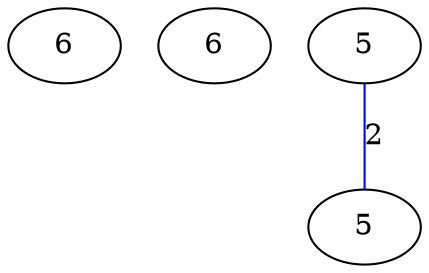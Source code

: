 graph G {
	0 [label="6"];
	1 [label="6"];
	2 [label="5"];
	3 [label="5"];
	2 -- 3 [label="2", color=blue];
}